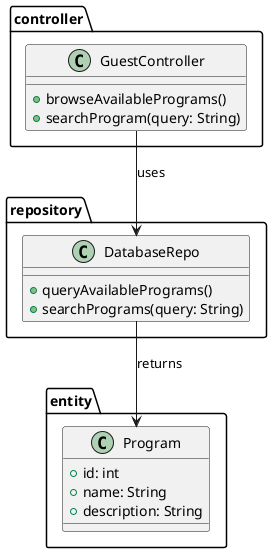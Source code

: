 @startuml
package controller {
    class GuestController {
        +browseAvailablePrograms()
        +searchProgram(query: String)
    }
}

package repository {
    class DatabaseRepo {
        +queryAvailablePrograms()
        +searchPrograms(query: String)
    }
}

package entity {
    class Program {
        +id: int
        +name: String
        +description: String
    }
}

GuestController --> DatabaseRepo : uses
DatabaseRepo --> Program : returns
@enduml
